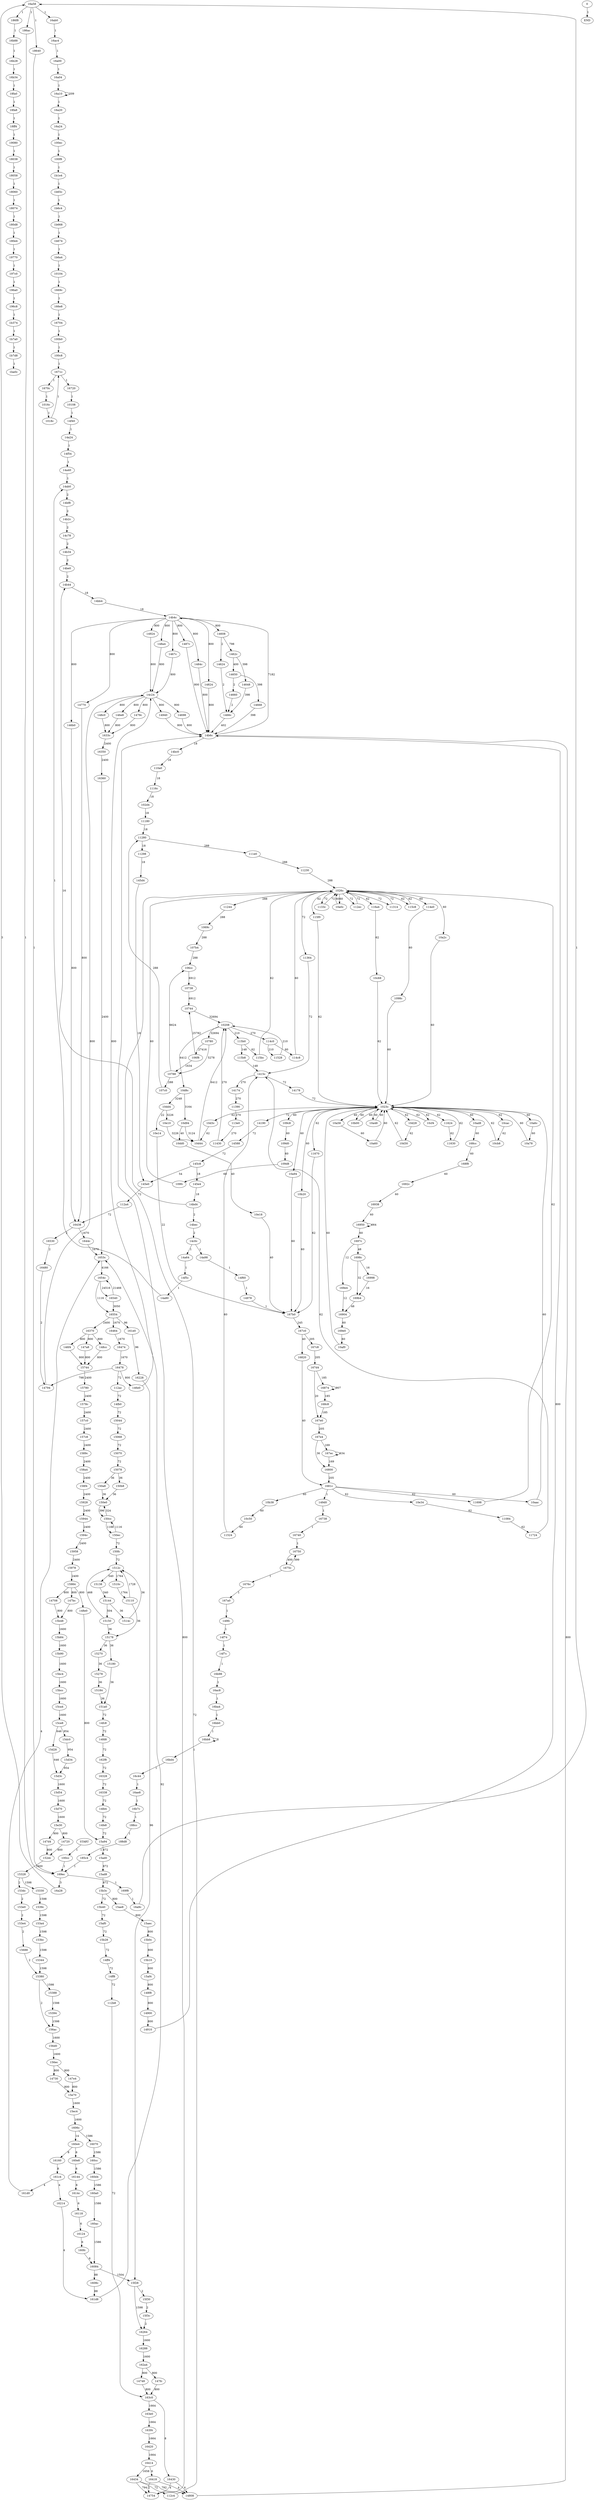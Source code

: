 digraph RAIL_CFG {
"1b7d8" -> "1ba0c" [label="1"];
"1b374" -> "1b7a0" [label="1"];
"196a0" -> "196c8" [label="1"];
"19770" -> "197c0" [label="1"];
"180e4" -> "19770" [label="1"];
"18074" -> "180d8" [label="1"];
"18060" -> "18074" [label="1"];
"18058" -> "18060" [label="1"];
"18038" -> "18058" [label="1"];
"19080" -> "18038" [label="1"];
"18fa8" -> "18ff4" [label="1"];
"16b88" -> "16b28" [label="1"];
"186f8" -> "16b88" [label="1"];
"186ac" -> "169ec" [label="1"];
"18640" -> "169ec" [label="1"];
"16a28" -> "16a58" [label="3"];
"188d8" -> "185c4" [label="1"];
"188cc" -> "188d8" [label="1"];
"169ec" -> "16a28" [label="3"];
"16c44" -> "16ae8" [label="1"];
"16bb8" -> "16bd4" [label="1"];
"16bb8" -> "16bb8" [label="5"];
"16ba4" -> "16bb0" [label="1"];
"16ac8" -> "16ba4" [label="1"];
"14f7c" -> "16b98" [label="1"];
"14f74" -> "14f7c" [label="1"];
"167a0" -> "149fc" [label="1"];
"1676c" -> "167a0" [label="1"];
"16750" -> "1675c" [label="400"];
"16740" -> "16750" [label="1"];
"16738" -> "16740" [label="1"];
"1681c" -> "149d0" [label="1"];
"16a58" -> "186f8" [label="1"];
"14f60" -> "14978" [label="1"];
"14a98" -> "14f60" [label="1"];
"14c0c" -> "14a98" [label="1"];
"16b28" -> "16b34" [label="1"];
"14f5c" -> "14a80" [label="1"];
"14a64" -> "14f5c" [label="1"];
"14bd4" -> "14bec" [label="2"];
"14940" -> "14b6c" [label="800"];
"14924" -> "14c24" [label="800"];
"14b4c" -> "14924" [label="800"];
"14900" -> "14910" [label="800"];
"148f8" -> "14900" [label="800"];
"15b10" -> "15af4" [label="800"];
"15b0c" -> "15b10" [label="800"];
"15aec" -> "15b0c" [label="800"];
"148e0" -> "15a94" [label="800"];
"15984" -> "148e0" [label="800"];
"16370" -> "148cc" [label="800"];
"148c0" -> "1633c" [label="800"];
"14c24" -> "148c0" [label="800"];
"148a4" -> "14c24" [label="800"];
"14b4c" -> "148a4" [label="800"];
"18ff4" -> "19080" [label="1"];
"1487c" -> "14b6c" [label="800"];
"14b4c" -> "1484c" [label="800"];
"14824" -> "14b6c" [label="800"];
"14b4c" -> "14824" [label="800"];
"16bd4" -> "16c44" [label="1"];
"15ae8" -> "15aec" [label="800"];
"16434" -> "14808" [label="792"];
"16430" -> "14808" [label="4"];
"16478" -> "14794" [label="798"];
"147fc" -> "163c0" [label="800"];
"15f3c" -> "16264" [label="2"];
"15f30" -> "15f3c" [label="2"];
"15f28" -> "15f30" [label="2"];
"147e4" -> "15e70" [label="800"];
"156ec" -> "147e4" [label="800"];
"15380" -> "156ac" [label="2"];
"15688" -> "15380" [label="2"];
"153e4" -> "15688" [label="2"];
"153dc" -> "153e0" [label="2"];
"15328" -> "153dc" [label="2"];
"147d4" -> "152dc" [label="800"];
"167e0" -> "167e4" [label="205"];
"16a9c" -> "16a58" [label="1"];
"16874" -> "168c8" [label="185"];
"149d0" -> "16738" [label="1"];
"15af0" -> "15b28" [label="72"];
"167d4" -> "16874" [label="185"];
"167c8" -> "167d4" [label="205"];
"167c0" -> "167c8" [label="205"];
"167b0" -> "167c0" [label="245"];
"10788" -> "106cc" [label="6624"];
"185c4" -> "169ec" [label="1"];
"1614c" -> "16118" [label="6"];
"115b0" -> "115bc" [label="62"];
"15184" -> "151a0" [label="36"];
"14754" -> "14b6c" [label="800"];
"15178" -> "15270" [label="36"];
"15144" -> "1514c" [label="36"];
"14668" -> "14b6c" [label="398"];
"1675c" -> "16750" [label="399"];
"145c8" -> "145e0" [label="54"];
"1026c" -> "11244" [label="288"];
"10af0" -> "1023c" [label="60"];
"1023c" -> "14190" [label="72"];
"1026c" -> "11364" [label="72"];
"114c0" -> "11528" [label="210"];
"16414" -> "16418" [label="6"];
"10208" -> "114c0" [label="270"];
"11430" -> "10208" [label="270"];
"113e0" -> "11430" [label="270"];
"11390" -> "113e0" [label="270"];
"1681c" -> "10e34" [label="62"];
"16418" -> "14808" [label="4"];
"1415c" -> "14174" [label="270"];
"15150" -> "1512c" [label="468"];
"1133c" -> "1026c" [label="72"];
"1026c" -> "1133c" [label="72"];
"10208" -> "115b0" [label="210"];
"1466c" -> "14b6c" [label="402"];
"160fc" -> "16084" [label="6"];
"10a58" -> "10a60" [label="60"];
"16bb0" -> "16bb8" [label="1"];
"11180" -> "11280" [label="18"];
"112ec" -> "1026c" [label="72"];
"10e18" -> "167b0" [label="40"];
"1026c" -> "112ec" [label="72"];
"11698" -> "1026c" [label="62"];
"112c4" -> "1026c" [label="72"];
"16420" -> "16414" [label="1664"];
"15af4" -> "148f8" [label="800"];
"14f54" -> "14a40" [label="1"];
"15b40" -> "15af0" [label="72"];
"16a24" -> "100ec" [label="1"];
"1462c" -> "14648" [label="398"];
"14fe8" -> "15a94" [label="72"];
"167e4" -> "167ec" [label="169"];
"16328" -> "16338" [label="72"];
"16a10" -> "16a10" [label="209"];
"14fd8" -> "162f8" [label="72"];
"11528" -> "10208" [label="210"];
"15144" -> "15150" [label="504"];
"15110" -> "15178" [label="36"];
"109fc" -> "1026c" [label="60"];
"150fc" -> "1512c" [label="72"];
"16530" -> "16480" [label="2"];
"100ec" -> "100f8" [label="1"];
"150ec" -> "150fc" [label="72"];
"110a0" -> "1116c" [label="18"];
"16480" -> "14794" [label="2"];
"1b6a4" -> "10104" [label="1"];
"150cc" -> "150e0" [label="324"];
"150e0" -> "150cc" [label="396"];
"1510c" -> "15110" [label="1764"];
"16998" -> "169b4" [label="16"];
"1023c" -> "109c8" [label="60"];
"150b8" -> "150e0" [label="36"];
"15b3c" -> "15b40" [label="72"];
"14650" -> "14660" [label="2"];
"15138" -> "15144" [label="540"];
"15068" -> "15070" [label="72"];
"14b44" -> "14bb4" [label="18"];
"161e0" -> "16228" [label="96"];
"15180" -> "151a0" [label="36"];
"1512c" -> "1510c" [label="1764"];
"1654c" -> "16554" [label="1116"];
"15270" -> "15278" [label="36"];
"1514c" -> "1512c" [label="36"];
"14648" -> "1466c" [label="398"];
"16144" -> "1614c" [label="6"];
"145e4" -> "14bd4" [label="18"];
"14ff4" -> "14ff8" [label="72"];
"106cc" -> "10738" [label="6912"];
"14910" -> "14b6c" [label="800"];
"11364" -> "1415c" [label="72"];
"1697c" -> "169e4" [label="12"];
"14c24" -> "14940" [label="800"];
"14a40" -> "14ab0" [label="1"];
"15070" -> "15078" [label="72"];
"149fc" -> "14f74" [label="1"];
"10d28" -> "10d30" [label="62"];
"10e10" -> "10d44" [label="3226"];
"16350" -> "16360" [label="2400"];
"1b65c" -> "1b6c4" [label="1"];
"1023c" -> "11670" [label="62"];
"14bec" -> "14c0c" [label="2"];
"1016c" -> "1018c" [label="1"];
"16b7c" -> "188cc" [label="1"];
"14650" -> "14668" [label="398"];
"107b4" -> "106cc" [label="288"];
"16554" -> "16464" [label="1670"];
"14b6c" -> "14bc0" [label="18"];
"163f4" -> "16420" [label="1664"];
"10208" -> "10d8c" [label="6412"];
"1670c" -> "1016c" [label="1"];
"1671c" -> "1670c" [label="1"];
"15b3c" -> "15ae8" [label="800"];
"16a10" -> "16a20" [label="1"];
"16478" -> "146e0" [label="800"];
"14ff8" -> "112b8" [label="72"];
"15d70" -> "15e30" [label="1600"];
"150cc" -> "150ec" [label="1188"];
"1023c" -> "11624" [label="62"];
"167c0" -> "16820" [label="40"];
"1681c" -> "10b38" [label="60"];
"14794" -> "14c24" [label="800"];
"16370" -> "146f4" [label="800"];
"168c8" -> "167e0" [label="185"];
"10208" -> "10780" [label="32694"];
"152dc" -> "15328" [label="1600"];
"14b4c" -> "14608" [label="800"];
"16474" -> "16478" [label="1670"];
"167ec" -> "167ec" [label="634"];
"115b0" -> "115b8" [label="148"];
"16ae8" -> "16b7c" [label="1"];
"1669c" -> "166e8" [label="1"];
"15ad8" -> "15b3c" [label="872"];
"14190" -> "14588" [label="72"];
"16ac4" -> "16a00" [label="1"];
"16414" -> "16434" [label="1658"];
"10a60" -> "1023c" [label="60"];
"1026c" -> "115f0" [label="62"];
"16ab0" -> "16ac4" [label="1"];
"14bc0" -> "110a0" [label="18"];
"14ab0" -> "14bf8" [label="2"];
"10104" -> "1669c" [label="1"];
"14bf8" -> "14b2c" [label="2"];
"15ad0" -> "15ad8" [label="872"];
"100cc" -> "169ec" [label="1"];
"169e0" -> "10af0" [label="60"];
"16214" -> "161d8" [label="4"];
"1b674" -> "1b6a4" [label="1"];
"14b34" -> "14be0" [label="2"];
"16434" -> "14754" [label="794"];
"14174" -> "11390" [label="270"];
"15110" -> "1512c" [label="1728"];
"16938" -> "16950" [label="60"];
"169ec" -> "169f8" [label="1"];
"1023c" -> "10a58" [label="60"];
"16a20" -> "16a24" [label="1"];
"16a04" -> "16a10" [label="1"];
"10b00" -> "1023c" [label="60"];
"1b1e4" -> "1b65c" [label="1"];
"11280" -> "111e0" [label="288"];
"162f8" -> "16328" [label="72"];
"10738" -> "10744" [label="6912"];
"10a48" -> "1023c" [label="60"];
"16438" -> "16530" [label="2"];
"16a58" -> "186ac" [label="1"];
"115b8" -> "1415c" [label="148"];
"14f40" -> "14a24" [label="1"];
"16418" -> "14754" [label="2"];
"START" -> "100cc" [label="1"];
"14608" -> "1462c" [label="798"];
"14b2c" -> "14c78" [label="2"];
"1018c" -> "1671c" [label="1"];
"1023c" -> "10b00" [label="60"];
"150a8" -> "150e0" [label="36"];
"11670" -> "167b0" [label="62"];
"11314" -> "1026c" [label="72"];
"10e14" -> "167b0" [label="22"];
"1606c" -> "160e4" [label="14"];
"145d4" -> "145e0" [label="18"];
"14b6c" -> "14b4c" [label="7182"];
"161c4" -> "161d0" [label="4"];
"14be0" -> "14b44" [label="2"];
"16430" -> "14754" [label="4"];
"14c78" -> "14b34" [label="2"];
"162a4" -> "14748" [label="800"];
"16720" -> "10108" [label="1"];
"166e8" -> "16704" [label="1"];
"169f8" -> "16a9c" [label="1"];
"169b4" -> "16904" [label="48"];
"1415c" -> "14178" [label="72"];
"1671c" -> "16720" [label="1"];
"10d44" -> "10208" [label="6412"];
"1b668" -> "1b674" [label="1"];
"16338" -> "14fe4" [label="72"];
"16070" -> "160cc" [label="1586"];
"15044" -> "15068" [label="72"];
"1023c" -> "10a94" [label="60"];
"115bc" -> "1026c" [label="62"];
"11630" -> "1023c" [label="62"];
"1b7a0" -> "1b7d8" [label="1"];
"14fc8" -> "14fd8" [label="72"];
"14608" -> "14624" [label="2"];
"100f8" -> "1b1e4" [label="1"];
"100c8" -> "1671c" [label="1"];
"11230" -> "1026c" [label="288"];
"14624" -> "1466c" [label="2"];
"15b48" -> "15b84" [label="1600"];
"16874" -> "16874" [label="907"];
"111e0" -> "11230" [label="288"];
"16478" -> "112ac" [label="72"];
"1512c" -> "15138" [label="540"];
"1608c" -> "161d8" [label="88"];
"197c0" -> "196a0" [label="1"];
"15178" -> "15180" [label="36"];
"14bb4" -> "14b4c" [label="18"];
"10788" -> "107c0" [label="288"];
"14660" -> "1466c" [label="2"];
"1023c" -> "10d28" [label="62"];
"15d3c" -> "15d54" [label="1600"];
"16160" -> "161c4" [label="8"];
"1b6c4" -> "1b668" [label="1"];
"15b90" -> "15bc4" [label="1600"];
"10780" -> "10788" [label="5278"];
"1462c" -> "14650" [label="400"];
"1675c" -> "1676c" [label="1"];
"1026c" -> "115c8" [label="62"];
"10744" -> "10208" [label="32694"];
"1116c" -> "102d4" [label="18"];
"1023c" -> "10cac" [label="62"];
"102d4" -> "11180" [label="18"];
"148cc" -> "15744" [label="800"];
"15328" -> "15330" [label="1598"];
"147a8" -> "15744" [label="800"];
"158f4" -> "15928" [label="2400"];
"11280" -> "11298" [label="18"];
"16288" -> "162a4" [label="1600"];
"16b34" -> "18fa0" [label="1"];
"15078" -> "150b8" [label="36"];
"145e0" -> "112a4" [label="72"];
"15b84" -> "15b90" [label="1600"];
"16a58" -> "16ab0" [label="1"];
"11724" -> "1415c" [label="62"];
"1069c" -> "107b4" [label="288"];
"115c8" -> "1026c" [label="62"];
"10a6c" -> "10a78" [label="60"];
"11624" -> "11630" [label="62"];
"14a24" -> "14f54" [label="1"];
"15e70" -> "15ec4" [label="1600"];
"16464" -> "16474" [label="1670"];
"109d8" -> "109fc" [label="60"];
"160e4" -> "16160" [label="8"];
"11298" -> "145d4" [label="18"];
"107c0" -> "11280" [label="288"];
"1644c" -> "1653c" [label="1670"];
"163c0" -> "163e0" [label="1664"];
"14770" -> "16438" [label="800"];
"112b8" -> "163c0" [label="72"];
"1653c" -> "1654c" [label="4166"];
"1606c" -> "16070" [label="1586"];
"16370" -> "147a8" [label="800"];
"15150" -> "15178" [label="36"];
"1654c" -> "16540" [label="24516"];
"16540" -> "1654c" [label="21466"];
"1026c" -> "11314" [label="72"];
"14b4c" -> "146b0" [label="800"];
"16800" -> "1681c" [label="205"];
"1681c" -> "11698" [label="62"];
"10d8c" -> "10dd4" [label="3248"];
"180d8" -> "180e4" [label="1"];
"1479c" -> "1633c" [label="800"];
"1026c" -> "116a4" [label="62"];
"14748" -> "163c0" [label="800"];
"116a4" -> "10c68" [label="62"];
"10c68" -> "1023c" [label="62"];
"151a0" -> "14fc8" [label="72"];
"10cac" -> "10cb8" [label="62"];
"10aac" -> "1023c" [label="60"];
"146b0" -> "16438" [label="800"];
"10e34" -> "11084" [label="62"];
"1023c" -> "10cf4" [label="62"];
"160e8" -> "16144" [label="6"];
"10cf4" -> "1023c" [label="62"];
"150ec" -> "150cc" [label="1116"];
"10d30" -> "1023c" [label="62"];
"14730" -> "15e70" [label="800"];
"160ac" -> "16084" [label="1586"];
"1023c" -> "10d3c" [label="62"];
"14c0c" -> "14a64" [label="1"];
"16084" -> "15f28" [label="1504"];
"100b0" -> "100c8" [label="1"];
"10dd4" -> "10e10" [label="3226"];
"14b4c" -> "1467c" [label="800"];
"16a00" -> "16a04" [label="1"];
"14c24" -> "1479c" [label="800"];
"18fa0" -> "18fa8" [label="1"];
"10d8c" -> "10d94" [label="3164"];
"10d94" -> "10d44" [label="3124"];
"10dd4" -> "10e14" [label="22"];
"14fb0" -> "15044" [label="72"];
"167e4" -> "16800" [label="36"];
"11084" -> "11724" [label="62"];
"146e0" -> "14c24" [label="800"];
"14bd4" -> "14b44" [label="16"];
"1467c" -> "14c24" [label="800"];
"16540" -> "16554" [label="3050"];
"0" -> "END" [label="1"];
"14698" -> "14b6c" [label="800"];
"10780" -> "106f8" [label="27416"];
"14808" -> "14b6c" [label="800"];
"106f8" -> "10744" [label="25782"];
"1484c" -> "14b6c" [label="800"];
"15958" -> "15978" [label="2400"];
"16118" -> "16124" [label="6"];
"1023c" -> "10ad8" [label="60"];
"106f8" -> "10788" [label="1634"];
"167d4" -> "167e0" [label="20"];
"10d94" -> "10dd0" [label="40"];
"10dd0" -> "10e18" [label="40"];
"112a4" -> "16438" [label="72"];
"16820" -> "1681c" [label="40"];
"14c24" -> "146e8" [label="800"];
"146e8" -> "1633c" [label="800"];
"1633c" -> "16350" [label="2400"];
"16950" -> "16950" [label="664"];
"16360" -> "1653c" [label="2400"];
"11524" -> "1415c" [label="60"];
"16554" -> "16370" [label="2400"];
"146f4" -> "15744" [label="800"];
"15744" -> "15780" [label="2400"];
"15780" -> "1578c" [label="2400"];
"1698c" -> "16998" [label="16"];
"157c0" -> "157c8" [label="2400"];
"157c8" -> "1589c" [label="2400"];
"167ec" -> "16800" [label="169"];
"15d34" -> "15d3c" [label="954"];
"1589c" -> "158a4" [label="2400"];
"158a4" -> "158f4" [label="2400"];
"15928" -> "15944" [label="2400"];
"15bcc" -> "15ca4" [label="1600"];
"15944" -> "1594c" [label="2400"];
"15984" -> "14708" [label="800"];
"14708" -> "15b48" [label="800"];
"15ca4" -> "15ce8" [label="1600"];
"15330" -> "1539c" [label="1598"];
"15ce8" -> "15d28" [label="646"];
"15b28" -> "14ff4" [label="72"];
"15d28" -> "15d3c" [label="646"];
"10cb8" -> "1023c" [label="62"];
"15d54" -> "15d70" [label="1600"];
"15e30" -> "14720" [label="800"];
"14720" -> "152dc" [label="800"];
"1539c" -> "153a4" [label="1598"];
"14b4c" -> "1487c" [label="800"];
"15344" -> "15380" [label="1598"];
"15380" -> "15388" [label="1598"];
"156d0" -> "156ec" [label="1600"];
"147bc" -> "15b48" [label="800"];
"15388" -> "15394" [label="1598"];
"109c8" -> "109d0" [label="60"];
"196c8" -> "1b374" [label="1"];
"16704" -> "100b0" [label="1"];
"15394" -> "156ac" [label="1598"];
"156ac" -> "156d0" [label="1600"];
"156ec" -> "14730" [label="800"];
"15ec4" -> "1606c" [label="1600"];
"1594c" -> "15958" [label="2400"];
"160cc" -> "160d4" [label="1586"];
"162a4" -> "147fc" [label="800"];
"160d4" -> "160a0" [label="1586"];
"16084" -> "1608c" [label="88"];
"160a0" -> "160ac" [label="1586"];
"14978" -> "167b0" [label="1"];
"161d8" -> "1653c" [label="92"];
"1098c" -> "1023c" [label="60"];
"15f28" -> "16264" [label="1598"];
"14588" -> "145c8" [label="72"];
"16264" -> "16288" [label="1600"];
"15ce8" -> "15dc0" [label="954"];
"16b98" -> "16ac8" [label="1"];
"16554" -> "161e0" [label="96"];
"14a80" -> "14ab0" [label="1"];
"153e0" -> "153e4" [label="2"];
"1023c" -> "10b20" [label="60"];
"16228" -> "15f28" [label="96"];
"15078" -> "150a8" [label="36"];
"161c4" -> "16214" [label="4"];
"163c0" -> "16430" [label="8"];
"1578c" -> "157c0" [label="2400"];
"161d0" -> "1653c" [label="4"];
"115f0" -> "1023c" [label="62"];
"14fe4" -> "14fe8" [label="72"];
"160e4" -> "160e8" [label="6"];
"16124" -> "160fc" [label="6"];
"10108" -> "14f40" [label="1"];
"114c0" -> "114c8" [label="60"];
"16438" -> "1644c" [label="1670"];
"114c8" -> "1026c" [label="60"];
"1026c" -> "114e0" [label="60"];
"11244" -> "1069c" [label="288"];
"114e0" -> "1098c" [label="60"];
"109d0" -> "109d8" [label="60"];
"16a58" -> "18640" [label="1"];
"14178" -> "1023c" [label="72"];
"15dc0" -> "15d34" [label="954"];
"10a0c" -> "1026c" [label="60"];
"1026c" -> "10a2c" [label="60"];
"10a2c" -> "1023c" [label="60"];
"1023c" -> "10a48" [label="60"];
"153bc" -> "15344" [label="1598"];
"1023c" -> "10a6c" [label="60"];
"10a78" -> "1023c" [label="60"];
"15278" -> "15184" [label="36"];
"10a94" -> "167b0" [label="60"];
"153a4" -> "153bc" [label="1598"];
"1681c" -> "10aac" [label="60"];
"10ad8" -> "168cc" [label="60"];
"163e0" -> "163f4" [label="1664"];
"168cc" -> "168f8" [label="60"];
"168f8" -> "1692c" [label="60"];
"1692c" -> "16938" [label="60"];
"10d3c" -> "10d44" [label="62"];
"16950" -> "1697c" [label="60"];
"1697c" -> "1698c" [label="48"];
"10c50" -> "11524" [label="60"];
"1698c" -> "169b4" [label="32"];
"14c24" -> "14698" [label="800"];
"16904" -> "169e0" [label="60"];
"112ac" -> "14fb0" [label="72"];
"10b20" -> "167b0" [label="60"];
"15a94" -> "15ad0" [label="872"];
"10b38" -> "10c50" [label="60"];
"15bc4" -> "15bcc" [label="1600"];
"169e4" -> "16904" [label="12"];
"15978" -> "15984" [label="2400"];
"145c8" -> "145e4" [label="18"];
"14b4c" -> "14770" [label="800"];
"15984" -> "147bc" [label="800"];
"16434" -> "112c4" [label="72"];
"1026c" -> "10a0c" [label="60"];
"15e30" -> "147d4" [label="800"];
}
